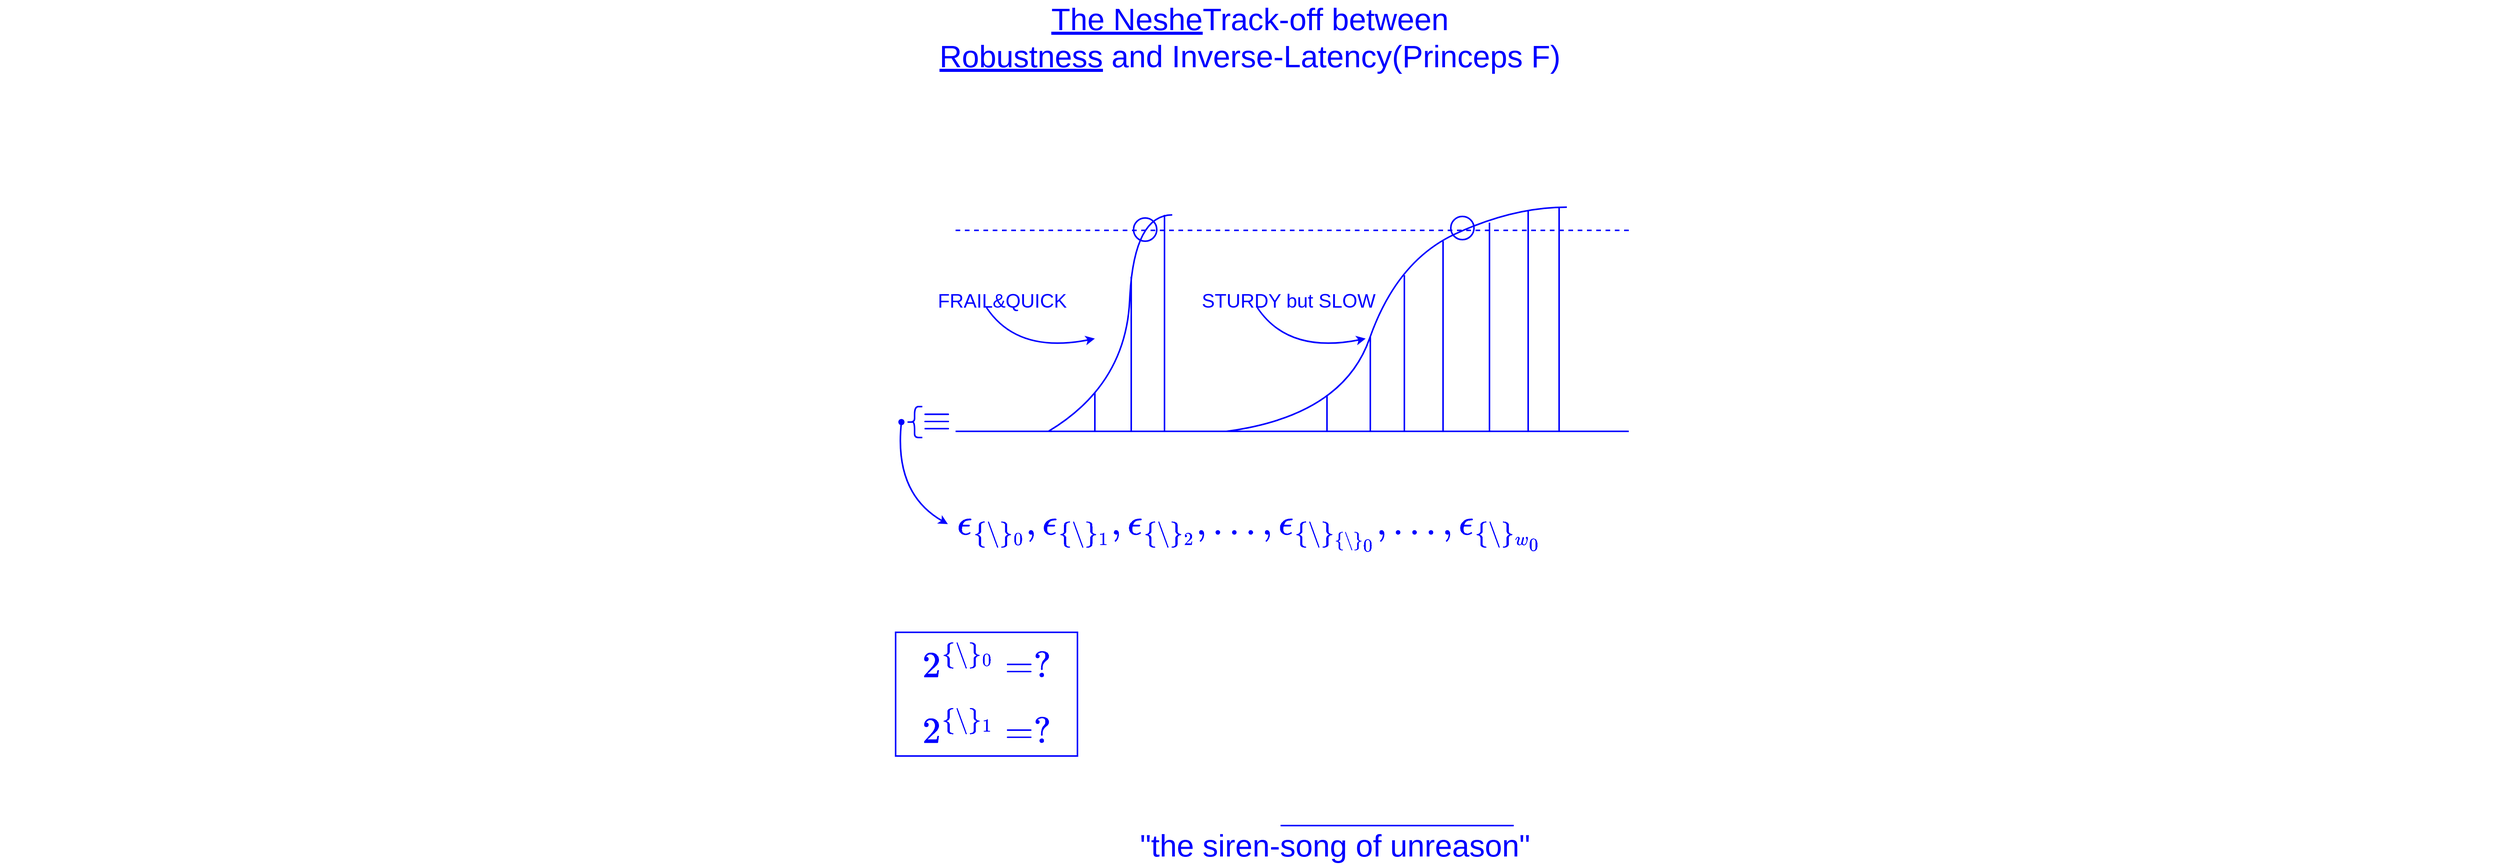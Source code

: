<mxfile version="17.5.0" type="github">
  <diagram id="6YPSnuY33sHEY-52moQI" name="Page-1">
    <mxGraphModel dx="2442" dy="869" grid="1" gridSize="10" guides="1" tooltips="1" connect="1" arrows="1" fold="1" page="1" pageScale="1" pageWidth="850" pageHeight="1100" math="1" shadow="0">
      <root>
        <mxCell id="0" />
        <mxCell id="1" parent="0" />
        <mxCell id="rVHwidkkspgq9R-Js81O-1" value="&lt;font color=&quot;#0000ff&quot;&gt;&lt;span style=&quot;font-size: 40px&quot;&gt;&lt;u&gt;The Neshe&lt;/u&gt;Track-off between&lt;br&gt;&lt;u&gt;Robustness&lt;/u&gt; and Inverse-Latency(Princeps F)&lt;br&gt;&lt;/span&gt;&lt;/font&gt;" style="text;html=1;align=center;verticalAlign=middle;resizable=0;points=[];autosize=1;strokeColor=none;fillColor=none;" vertex="1" parent="1">
          <mxGeometry x="-180" y="105" width="820" height="50" as="geometry" />
        </mxCell>
        <mxCell id="rVHwidkkspgq9R-Js81O-3" value="" style="endArrow=none;dashed=1;html=1;rounded=0;fontSize=40;fontColor=#0000FF;strokeColor=#0000FF;strokeWidth=2;" edge="1" parent="1">
          <mxGeometry width="50" height="50" relative="1" as="geometry">
            <mxPoint x="-150" y="380" as="sourcePoint" />
            <mxPoint x="720" y="380" as="targetPoint" />
          </mxGeometry>
        </mxCell>
        <mxCell id="rVHwidkkspgq9R-Js81O-4" value="" style="endArrow=none;html=1;fontSize=40;fontColor=#0000FF;strokeColor=#0000FF;strokeWidth=2;curved=1;" edge="1" parent="1">
          <mxGeometry width="50" height="50" relative="1" as="geometry">
            <mxPoint x="-30" y="640" as="sourcePoint" />
            <mxPoint x="130" y="360" as="targetPoint" />
            <Array as="points">
              <mxPoint x="70" y="580" />
              <mxPoint x="80" y="360" />
            </Array>
          </mxGeometry>
        </mxCell>
        <mxCell id="rVHwidkkspgq9R-Js81O-5" value="" style="endArrow=none;html=1;fontSize=40;fontColor=#0000FF;strokeColor=#0000FF;strokeWidth=2;curved=1;" edge="1" parent="1">
          <mxGeometry width="50" height="50" relative="1" as="geometry">
            <mxPoint x="120" y="640" as="sourcePoint" />
            <mxPoint x="120" y="360" as="targetPoint" />
          </mxGeometry>
        </mxCell>
        <mxCell id="rVHwidkkspgq9R-Js81O-6" value="" style="endArrow=none;html=1;fontSize=40;fontColor=#0000FF;strokeColor=#0000FF;strokeWidth=2;curved=1;" edge="1" parent="1">
          <mxGeometry width="50" height="50" relative="1" as="geometry">
            <mxPoint x="77" y="640" as="sourcePoint" />
            <mxPoint x="77" y="440" as="targetPoint" />
          </mxGeometry>
        </mxCell>
        <mxCell id="rVHwidkkspgq9R-Js81O-7" value="" style="endArrow=none;html=1;fontSize=40;fontColor=#0000FF;strokeColor=#0000FF;strokeWidth=2;curved=1;" edge="1" parent="1">
          <mxGeometry width="50" height="50" relative="1" as="geometry">
            <mxPoint x="30" y="640" as="sourcePoint" />
            <mxPoint x="30" y="590" as="targetPoint" />
          </mxGeometry>
        </mxCell>
        <mxCell id="rVHwidkkspgq9R-Js81O-8" value="" style="ellipse;whiteSpace=wrap;html=1;aspect=fixed;fontSize=40;fontColor=#0000FF;fillColor=none;strokeColor=#0000FF;strokeWidth=2;" vertex="1" parent="1">
          <mxGeometry x="80" y="364" width="30" height="30" as="geometry" />
        </mxCell>
        <mxCell id="rVHwidkkspgq9R-Js81O-11" value="FRAIL&amp;amp;QUICK" style="text;html=1;align=center;verticalAlign=middle;resizable=0;points=[];autosize=1;strokeColor=none;fillColor=none;fontSize=25;fontColor=#0000FF;" vertex="1" parent="1">
          <mxGeometry x="-180" y="450" width="180" height="40" as="geometry" />
        </mxCell>
        <mxCell id="rVHwidkkspgq9R-Js81O-12" value="" style="endArrow=classic;html=1;fontSize=25;fontColor=#0000FF;strokeColor=#0000FF;strokeWidth=2;curved=1;" edge="1" parent="1">
          <mxGeometry width="50" height="50" relative="1" as="geometry">
            <mxPoint x="-110" y="480" as="sourcePoint" />
            <mxPoint x="30" y="520" as="targetPoint" />
            <Array as="points">
              <mxPoint x="-70" y="540" />
            </Array>
          </mxGeometry>
        </mxCell>
        <mxCell id="rVHwidkkspgq9R-Js81O-13" value="" style="endArrow=none;html=1;fontSize=25;fontColor=#0000FF;strokeColor=#0000FF;strokeWidth=2;curved=1;" edge="1" parent="1">
          <mxGeometry width="50" height="50" relative="1" as="geometry">
            <mxPoint x="200" y="640" as="sourcePoint" />
            <mxPoint x="640" y="350" as="targetPoint" />
            <Array as="points">
              <mxPoint x="350" y="620" />
              <mxPoint x="420" y="420" />
              <mxPoint x="570" y="350" />
            </Array>
          </mxGeometry>
        </mxCell>
        <mxCell id="rVHwidkkspgq9R-Js81O-14" value="" style="endArrow=none;html=1;fontSize=25;fontColor=#0000FF;strokeColor=#0000FF;strokeWidth=2;curved=1;" edge="1" parent="1">
          <mxGeometry width="50" height="50" relative="1" as="geometry">
            <mxPoint x="630" y="640" as="sourcePoint" />
            <mxPoint x="630" y="350" as="targetPoint" />
          </mxGeometry>
        </mxCell>
        <mxCell id="rVHwidkkspgq9R-Js81O-15" value="" style="endArrow=none;html=1;fontSize=25;fontColor=#0000FF;strokeColor=#0000FF;strokeWidth=2;curved=1;" edge="1" parent="1">
          <mxGeometry width="50" height="50" relative="1" as="geometry">
            <mxPoint x="590" y="640" as="sourcePoint" />
            <mxPoint x="590" y="355" as="targetPoint" />
          </mxGeometry>
        </mxCell>
        <mxCell id="rVHwidkkspgq9R-Js81O-16" value="" style="endArrow=none;html=1;fontSize=25;fontColor=#0000FF;strokeColor=#0000FF;strokeWidth=2;curved=1;" edge="1" parent="1">
          <mxGeometry width="50" height="50" relative="1" as="geometry">
            <mxPoint x="540" y="640" as="sourcePoint" />
            <mxPoint x="540" y="370.0" as="targetPoint" />
          </mxGeometry>
        </mxCell>
        <mxCell id="rVHwidkkspgq9R-Js81O-17" value="" style="endArrow=none;html=1;fontSize=25;fontColor=#0000FF;strokeColor=#0000FF;strokeWidth=2;curved=1;" edge="1" parent="1">
          <mxGeometry width="50" height="50" relative="1" as="geometry">
            <mxPoint x="480" y="640" as="sourcePoint" />
            <mxPoint x="480" y="394.0" as="targetPoint" />
          </mxGeometry>
        </mxCell>
        <mxCell id="rVHwidkkspgq9R-Js81O-18" value="" style="endArrow=none;html=1;fontSize=25;fontColor=#0000FF;strokeColor=#0000FF;strokeWidth=2;curved=1;" edge="1" parent="1">
          <mxGeometry width="50" height="50" relative="1" as="geometry">
            <mxPoint x="430" y="640" as="sourcePoint" />
            <mxPoint x="430" y="438.0" as="targetPoint" />
          </mxGeometry>
        </mxCell>
        <mxCell id="rVHwidkkspgq9R-Js81O-19" value="" style="endArrow=none;html=1;fontSize=25;fontColor=#0000FF;strokeColor=#0000FF;strokeWidth=2;curved=1;" edge="1" parent="1">
          <mxGeometry width="50" height="50" relative="1" as="geometry">
            <mxPoint x="386" y="640" as="sourcePoint" />
            <mxPoint x="386" y="517.0" as="targetPoint" />
          </mxGeometry>
        </mxCell>
        <mxCell id="rVHwidkkspgq9R-Js81O-20" value="" style="endArrow=none;html=1;fontSize=25;fontColor=#0000FF;strokeColor=#0000FF;strokeWidth=2;curved=1;" edge="1" parent="1">
          <mxGeometry width="50" height="50" relative="1" as="geometry">
            <mxPoint x="330" y="640" as="sourcePoint" />
            <mxPoint x="330" y="593.0" as="targetPoint" />
          </mxGeometry>
        </mxCell>
        <mxCell id="rVHwidkkspgq9R-Js81O-21" value="" style="ellipse;whiteSpace=wrap;html=1;aspect=fixed;fontSize=40;fontColor=#0000FF;fillColor=none;strokeColor=#0000FF;strokeWidth=2;" vertex="1" parent="1">
          <mxGeometry x="490" y="362" width="30" height="30" as="geometry" />
        </mxCell>
        <mxCell id="rVHwidkkspgq9R-Js81O-23" value="STURDY but SLOW" style="text;html=1;align=center;verticalAlign=middle;resizable=0;points=[];autosize=1;strokeColor=none;fillColor=none;fontSize=25;fontColor=#0000FF;" vertex="1" parent="1">
          <mxGeometry x="160" y="450" width="240" height="40" as="geometry" />
        </mxCell>
        <mxCell id="rVHwidkkspgq9R-Js81O-24" value="" style="endArrow=classic;html=1;fontSize=25;fontColor=#0000FF;strokeColor=#0000FF;strokeWidth=2;curved=1;" edge="1" parent="1">
          <mxGeometry width="50" height="50" relative="1" as="geometry">
            <mxPoint x="240" y="480.0" as="sourcePoint" />
            <mxPoint x="380" y="520.0" as="targetPoint" />
            <Array as="points">
              <mxPoint x="280" y="540" />
            </Array>
          </mxGeometry>
        </mxCell>
        <mxCell id="rVHwidkkspgq9R-Js81O-27" value="$$\epsilon _{ \{ \backslash \}_0},\epsilon _{ \{ \backslash \}_1}, \epsilon _{ \{ \backslash \}_2},...,\epsilon _{ \{ \backslash \}_{ \{ \backslash \} _0}},...,\epsilon _{ \{ \backslash \}_{w_0}}$$" style="text;html=1;align=center;verticalAlign=middle;resizable=0;points=[];autosize=1;strokeColor=none;fillColor=none;fontSize=40;fontColor=#0000FF;" vertex="1" parent="1">
          <mxGeometry x="-1385" y="740" width="3230" height="50" as="geometry" />
        </mxCell>
        <mxCell id="rVHwidkkspgq9R-Js81O-29" value="" style="endArrow=none;html=1;rounded=0;fontSize=40;fontColor=#0000FF;strokeColor=#0000FF;strokeWidth=2;" edge="1" parent="1">
          <mxGeometry width="50" height="50" relative="1" as="geometry">
            <mxPoint x="-150" y="640.0" as="sourcePoint" />
            <mxPoint x="720" y="640.0" as="targetPoint" />
          </mxGeometry>
        </mxCell>
        <mxCell id="rVHwidkkspgq9R-Js81O-30" value="$$\equiv$$" style="text;html=1;align=center;verticalAlign=middle;resizable=0;points=[];autosize=1;strokeColor=none;fillColor=none;fontSize=40;fontColor=#0000FF;" vertex="1" parent="1">
          <mxGeometry x="-280" y="600" width="210" height="50" as="geometry" />
        </mxCell>
        <mxCell id="rVHwidkkspgq9R-Js81O-31" value="" style="shape=curlyBracket;whiteSpace=wrap;html=1;rounded=1;fontSize=40;fontColor=#0000FF;strokeColor=#0000FF;strokeWidth=2;fillColor=none;" vertex="1" parent="1">
          <mxGeometry x="-213" y="608" width="20" height="40" as="geometry" />
        </mxCell>
        <mxCell id="rVHwidkkspgq9R-Js81O-32" value="" style="shape=waypoint;sketch=0;fillStyle=solid;size=6;pointerEvents=1;points=[];fillColor=none;resizable=0;rotatable=0;perimeter=centerPerimeter;snapToPoint=1;fontSize=40;fontColor=#0000FF;strokeColor=#0000FF;strokeWidth=2;" vertex="1" parent="1">
          <mxGeometry x="-240" y="608" width="40" height="40" as="geometry" />
        </mxCell>
        <mxCell id="rVHwidkkspgq9R-Js81O-33" value="" style="endArrow=classic;html=1;fontSize=40;fontColor=#0000FF;strokeColor=#0000FF;strokeWidth=2;curved=1;exitX=0.429;exitY=0.432;exitDx=0;exitDy=0;exitPerimeter=0;" edge="1" parent="1" source="rVHwidkkspgq9R-Js81O-32">
          <mxGeometry width="50" height="50" relative="1" as="geometry">
            <mxPoint x="-120" y="550" as="sourcePoint" />
            <mxPoint x="-160" y="760" as="targetPoint" />
            <Array as="points">
              <mxPoint x="-230" y="720" />
            </Array>
          </mxGeometry>
        </mxCell>
        <mxCell id="rVHwidkkspgq9R-Js81O-34" value="$$2^{\{\backslash\}_0}=?$$" style="text;html=1;align=center;verticalAlign=middle;resizable=0;points=[];autosize=1;strokeColor=none;fillColor=none;fontSize=40;fontColor=#0000FF;" vertex="1" parent="1">
          <mxGeometry x="-360" y="915" width="500" height="50" as="geometry" />
        </mxCell>
        <mxCell id="rVHwidkkspgq9R-Js81O-35" value="$$2^{\{\backslash\}_1}=?$$" style="text;html=1;align=center;verticalAlign=middle;resizable=0;points=[];autosize=1;strokeColor=none;fillColor=none;fontSize=40;fontColor=#0000FF;" vertex="1" parent="1">
          <mxGeometry x="-360" y="1000" width="500" height="50" as="geometry" />
        </mxCell>
        <mxCell id="rVHwidkkspgq9R-Js81O-36" value="" style="rounded=0;whiteSpace=wrap;html=1;fontSize=40;fontColor=#0000FF;strokeColor=#0000FF;strokeWidth=2;fillColor=none;" vertex="1" parent="1">
          <mxGeometry x="-227.5" y="900" width="235" height="160" as="geometry" />
        </mxCell>
        <mxCell id="rVHwidkkspgq9R-Js81O-37" value="&quot;the siren-song of unreason&quot;" style="text;html=1;align=center;verticalAlign=middle;resizable=0;points=[];autosize=1;strokeColor=none;fillColor=none;fontSize=40;fontColor=#0000FF;" vertex="1" parent="1">
          <mxGeometry x="80" y="1150" width="520" height="50" as="geometry" />
        </mxCell>
        <mxCell id="rVHwidkkspgq9R-Js81O-38" value="" style="endArrow=none;html=1;fontSize=40;fontColor=#0000FF;strokeColor=#0000FF;strokeWidth=2;curved=1;" edge="1" parent="1">
          <mxGeometry width="50" height="50" relative="1" as="geometry">
            <mxPoint x="270" y="1150" as="sourcePoint" />
            <mxPoint x="571.344" y="1150" as="targetPoint" />
          </mxGeometry>
        </mxCell>
      </root>
    </mxGraphModel>
  </diagram>
</mxfile>
